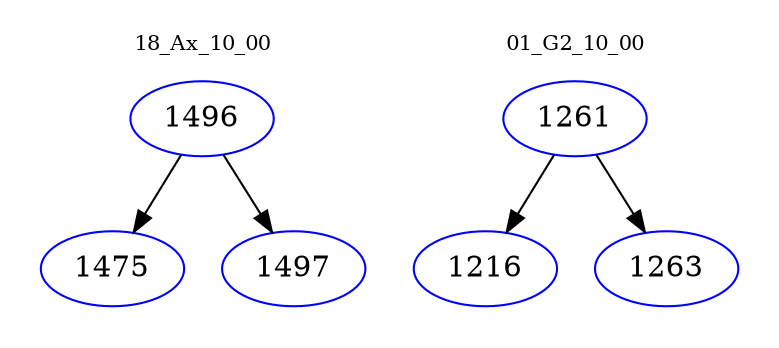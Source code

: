 digraph{
subgraph cluster_0 {
color = white
label = "18_Ax_10_00";
fontsize=10;
T0_1496 [label="1496", color="blue"]
T0_1496 -> T0_1475 [color="black"]
T0_1475 [label="1475", color="blue"]
T0_1496 -> T0_1497 [color="black"]
T0_1497 [label="1497", color="blue"]
}
subgraph cluster_1 {
color = white
label = "01_G2_10_00";
fontsize=10;
T1_1261 [label="1261", color="blue"]
T1_1261 -> T1_1216 [color="black"]
T1_1216 [label="1216", color="blue"]
T1_1261 -> T1_1263 [color="black"]
T1_1263 [label="1263", color="blue"]
}
}
